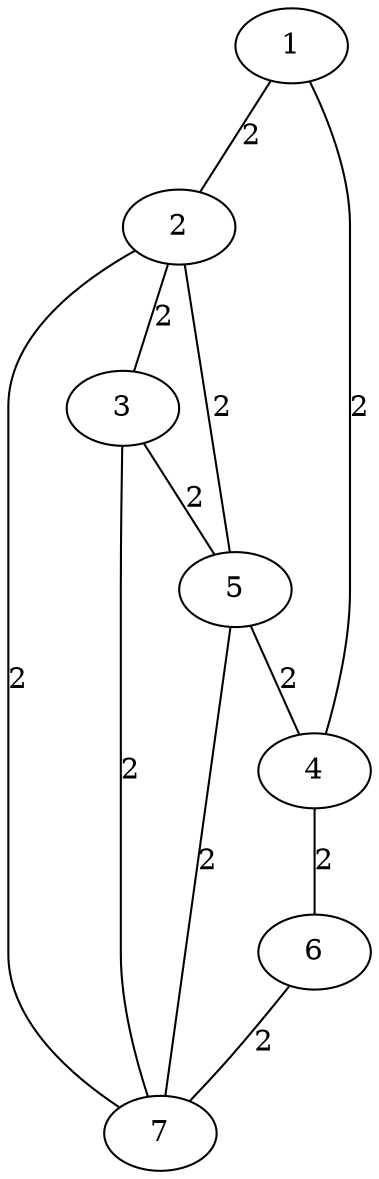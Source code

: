graph {
	1 -- 2[len=2,label=2];
	1 -- 4[len=2,label=2];
	2 -- 3[len=2,label=2];
	2 -- 5[len=2,label=2];
	3 -- 5[len=2,label=2];
	5 -- 4[len=2,label=2];
	4 -- 6[len=2,label=2];
	3 -- 7[len=2,label=2];
	2 -- 7[len=2,label=2];
	6 -- 7[len=2,label=2];
	7 -- 5[len=2,label=2];
}